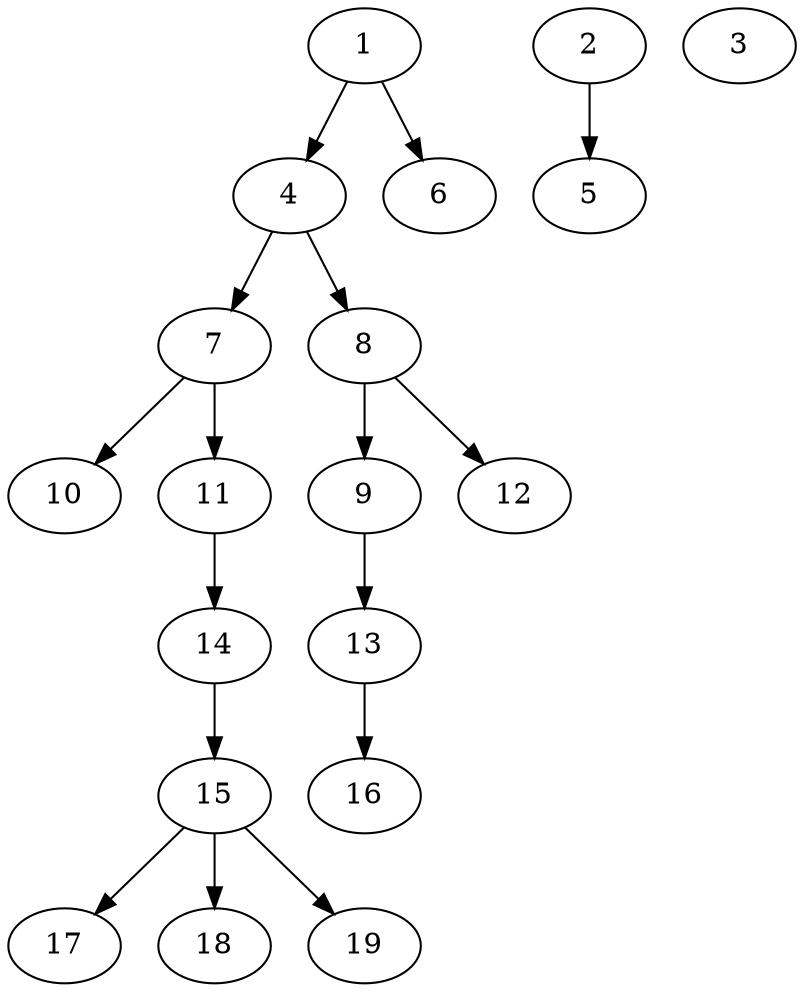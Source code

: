 // DAG (tier=1-easy, mode=data, n=19, ccr=0.330, fat=0.464, density=0.203, regular=0.605, jump=0.045, mindata=1048576, maxdata=8388608)
// DAG automatically generated by daggen at Sun Aug 24 16:33:33 2025
// /home/ermia/Project/Environments/daggen/bin/daggen --dot --ccr 0.330 --fat 0.464 --regular 0.605 --density 0.203 --jump 0.045 --mindata 1048576 --maxdata 8388608 -n 19 
digraph G {
  1 [size="300786436769702848", alpha="0.10", expect_size="150393218384851424"]
  1 -> 4 [size ="152662230171648"]
  1 -> 6 [size ="152662230171648"]
  2 [size="704054468916864", alpha="0.08", expect_size="352027234458432"]
  2 -> 5 [size ="13065290514432"]
  3 [size="11049043667372676", alpha="0.13", expect_size="5524521833686338"]
  4 [size="235541727184666230784", alpha="0.17", expect_size="117770863592333115392"]
  4 -> 7 [size ="305118511628288"]
  4 -> 8 [size ="305118511628288"]
  5 [size="1183344213175020288", alpha="0.15", expect_size="591672106587510144"]
  6 [size="1974483167291541", alpha="0.11", expect_size="987241583645770"]
  7 [size="657994058958847", alpha="0.19", expect_size="328997029479423"]
  7 -> 10 [size ="13529985843200"]
  7 -> 11 [size ="13529985843200"]
  8 [size="350591130673289887744", alpha="0.05", expect_size="175295565336644943872"]
  8 -> 9 [size ="397762591981568"]
  8 -> 12 [size ="397762591981568"]
  9 [size="2837096909696224", alpha="0.16", expect_size="1418548454848112"]
  9 -> 13 [size ="344887081828352"]
  10 [size="6755569726994530", alpha="0.08", expect_size="3377784863497265"]
  11 [size="421837201128948760576", alpha="0.12", expect_size="210918600564474380288"]
  11 -> 14 [size ="449973120401408"]
  12 [size="454149725833794", alpha="0.02", expect_size="227074862916897"]
  13 [size="1117666403850434432", alpha="0.02", expect_size="558833201925217216"]
  13 -> 16 [size ="421322609917952"]
  14 [size="5020326740530494", alpha="0.08", expect_size="2510163370265247"]
  14 -> 15 [size ="102115540205568"]
  15 [size="6643453381452910", alpha="0.06", expect_size="3321726690726455"]
  15 -> 17 [size ="156914155520000"]
  15 -> 18 [size ="156914155520000"]
  15 -> 19 [size ="156914155520000"]
  16 [size="245521344706379776000", alpha="0.09", expect_size="122760672353189888000"]
  17 [size="11004748981810434", alpha="0.13", expect_size="5502374490905217"]
  18 [size="98826436063789056000", alpha="0.07", expect_size="49413218031894528000"]
  19 [size="365278124135568384", alpha="0.02", expect_size="182639062067784192"]
}